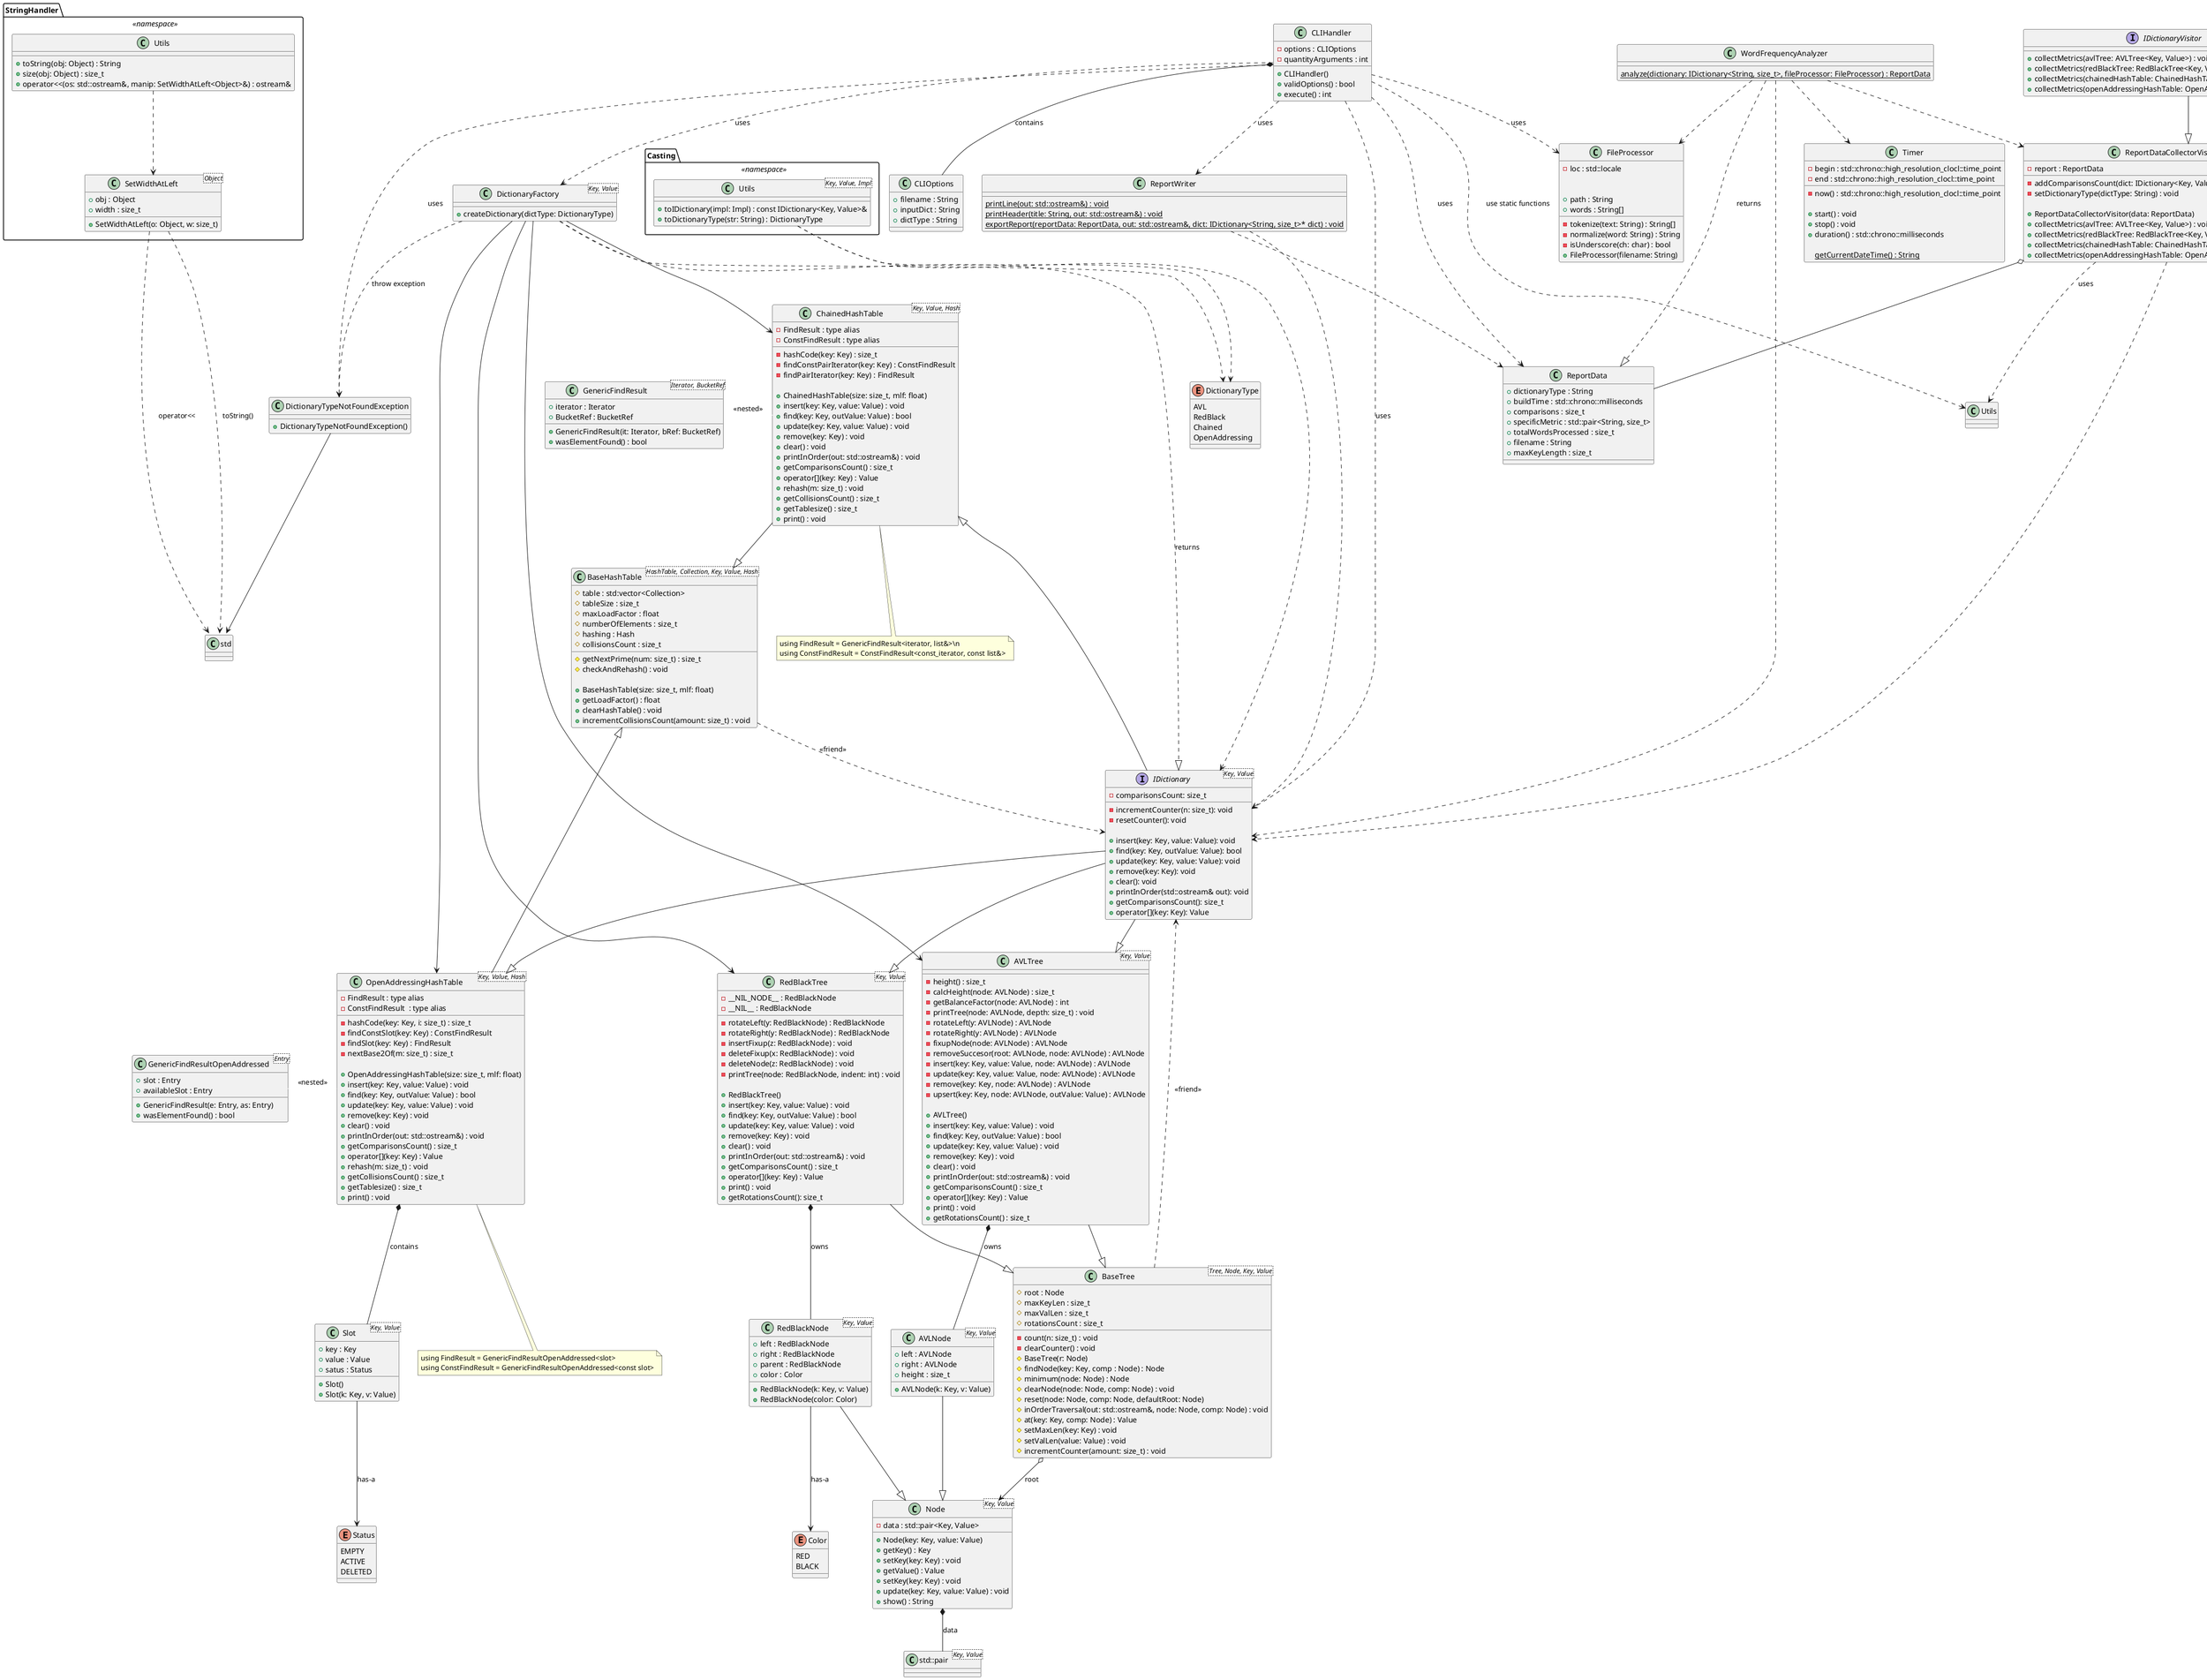 @startuml Count Of Words Design Project

interface IDictionary<Key, Value> {
    - comparisonsCount: size_t

    - incrementCounter(n: size_t): void
    - resetCounter(): void

    + insert(key: Key, value: Value): void
    + find(key: Key, outValue: Value): bool
    + update(key: Key, value: Value): void
    + remove(key: Key): void
    + clear(): void
    + printInOrder(std::ostream& out): void
    + getComparisonsCount(): size_t
    + operator[](key: Key): Value
}

class std::runtime_error

class KeyAlreadyExistsException {
    + KeyAlreadyExistsException()
}
class KeyNotFoundException {
    + KeyNotFoundException()
}

class BaseHashTable<HashTable, Collection, Key, Value, Hash> {
    # table : std:vector<Collection>
    # tableSize : size_t
    # maxLoadFactor : float
    # numberOfElements : size_t
    # hashing : Hash
    # collisionsCount : size_t

    # getNextPrime(num: size_t) : size_t
    # checkAndRehash() : void

    + BaseHashTable(size: size_t, mlf: float)
    + getLoadFactor() : float
    + clearHashTable() : void
    + incrementCollisionsCount(amount: size_t) : void
}

class ChainedHashTable<Key, Value, Hash> {
    - FindResult : type alias
    - ConstFindResult : type alias

    - hashCode(key: Key) : size_t
    - findConstPairIterator(key: Key) : ConstFindResult
    - findPairIterator(key: Key) : FindResult

    + ChainedHashTable(size: size_t, mlf: float)
    + insert(key: Key, value: Value) : void
    + find(key: Key, outValue: Value) : bool
    + update(key: Key, value: Value) : void
    + remove(key: Key) : void
    + clear() : void
    + printInOrder(out: std::ostream&) : void
    + getComparisonsCount() : size_t
    + operator[](key: Key) : Value
    + rehash(m: size_t) : void
    + getCollisionsCount() : size_t
    + getTablesize() : size_t
    + print() : void
}

enum Status {
    EMPTY
    ACTIVE
    DELETED
}

enum DictionaryType {
    AVL
    RedBlack
    Chained
    OpenAddressing
}

class Slot<Key, Value> {
    + key : Key
    + value : Value
    + satus : Status
    
    + Slot()
    + Slot(k: Key, v: Value)
}

class GenericFindResult<Iterator, BucketRef> {
    + iterator : Iterator
    + BucketRef : BucketRef
    + GenericFindResult(it: Iterator, bRef: BucketRef)
    + wasElementFound() : bool
}

class OpenAddressingHashTable<Key, Value, Hash> {
    - FindResult : type alias
    - ConstFindResult  : type alias

    - hashCode(key: Key, i: size_t) : size_t
    - findConstSlot(key: Key) : ConstFindResult
    - findSlot(key: Key) : FindResult
    - nextBase2Of(m: size_t) : size_t

    + OpenAddressingHashTable(size: size_t, mlf: float)
    + insert(key: Key, value: Value) : void
    + find(key: Key, outValue: Value) : bool
    + update(key: Key, value: Value) : void
    + remove(key: Key) : void
    + clear() : void
    + printInOrder(out: std::ostream&) : void
    + getComparisonsCount() : size_t
    + operator[](key: Key) : Value
    + rehash(m: size_t) : void
    + getCollisionsCount() : size_t
    + getTablesize() : size_t
    + print() : void
}

class GenericFindResultOpenAddressed<Entry> {
    + slot : Entry
    + availableSlot : Entry

    + GenericFindResult(e: Entry, as: Entry)
    + wasElementFound() : bool
}

class Node<Key, Value> {
    - data : std::pair<Key, Value>

    + Node(key: Key, value: Value)
    + getKey() : Key
    + setKey(key: Key) : void
    + getValue() : Value
    + setKey(key: Key) : void
    + update(key: Key, value: Value) : void
    + show() : String
}

class BaseTree<Tree, Node, Key, Value> {
    - count(n: size_t) : void
    - clearCounter() : void

    # root : Node
    # maxKeyLen : size_t
    # maxValLen : size_t
    # rotationsCount : size_t

    # BaseTree(r: Node)
    # findNode(key: Key, comp : Node) : Node
    # minimum(node: Node) : Node
    # clearNode(node: Node, comp: Node) : void
    # reset(node: Node, comp: Node, defaultRoot: Node)
    # inOrderTraversal(out: std::ostream&, node: Node, comp: Node) : void
    # at(key: Key, comp: Node) : Value
    # setMaxLen(key: Key) : void
    # setValLen(value: Value) : void
    # incrementCounter(amount: size_t) : void
}

class AVLNode<Key, Value> {
    + left : AVLNode
    + right : AVLNode
    + height : size_t

    + AVLNode(k: Key, v: Value)
}

class AVLTree<Key, Value> {
    - height() : size_t
    - calcHeight(node: AVLNode) : size_t
    - getBalanceFactor(node: AVLNode) : int
    - printTree(node: AVLNode, depth: size_t) : void
    - rotateLeft(y: AVLNode) : AVLNode
    - rotateRight(y: AVLNode) : AVLNode
    - fixupNode(node: AVLNode) : AVLNode
    - removeSuccesor(root: AVLNode, node: AVLNode) : AVLNode
    - insert(key: Key, value: Value, node: AVLNode) : AVLNode
    - update(key: Key, value: Value, node: AVLNode) : AVLNode
    - remove(key: Key, node: AVLNode) : AVLNode
    - upsert(key: Key, node: AVLNode, outValue: Value) : AVLNode

    + AVLTree()
    + insert(key: Key, value: Value) : void
    + find(key: Key, outValue: Value) : bool
    + update(key: Key, value: Value) : void
    + remove(key: Key) : void
    + clear() : void
    + printInOrder(out: std::ostream&) : void
    + getComparisonsCount() : size_t
    + operator[](key: Key) : Value
    + print() : void
    + getRotationsCount() : size_t
}

enum Color {
    RED
    BLACK
}

class RedBlackNode<Key, Value> {
    + left : RedBlackNode
    + right : RedBlackNode
    + parent : RedBlackNode
    + color : Color
    
    + RedBlackNode(k: Key, v: Value)
    + RedBlackNode(color: Color)
}

class RedBlackTree<Key, Value> {
    - __NIL_NODE__ : RedBlackNode
    - __NIL__ : RedBlackNode

    - rotateLeft(y: RedBlackNode) : RedBlackNode
    - rotateRight(y: RedBlackNode) : RedBlackNode
    - insertFixup(z: RedBlackNode) : void
    - deleteFixup(x: RedBlackNode) : void
    - deleteNode(z: RedBlackNode) : void
    - printTree(node: RedBlackNode, indent: int) : void

    + RedBlackTree()
    + insert(key: Key, value: Value) : void
    + find(key: Key, outValue: Value) : bool
    + update(key: Key, value: Value) : void
    + remove(key: Key) : void
    + clear() : void
    + printInOrder(out: std::ostream&) : void
    + getComparisonsCount() : size_t
    + operator[](key: Key) : Value
    + print() : void
    + getRotationsCount(): size_t
}

package StringHandler <<namespace>> {
    class SetWidthAtLeft<Object> {
        + obj : Object
        + width : size_t
        + SetWidthAtLeft(o: Object, w: size_t)
    }

    class Utils {
        + toString(obj: Object) : String
        + size(obj: Object) : size_t
        + operator<<(os: std::ostream&, manip: SetWidthAtLeft<Object>&) : ostream&
    }

    Utils ..> SetWidthAtLeft
}

class CLIOptions {
    + filename : String
    + inputDict : String
    + dictType : String
}

class CLIHandler {
    - options : CLIOptions
    - quantityArguments : int

    + CLIHandler()
    + validOptions() : bool
    + execute() : int
}

class FileProcessor {
    - loc : std::locale
    
    - tokenize(text: String) : String[]
    - normalize(word: String) : String
    - isUnderscore(ch: char) : bool

    + path : String
    + words : String[]

    + FileProcessor(filename: String)
}

class DictionaryTypeNotFoundException {
    + DictionaryTypeNotFoundException()
}

class DictionaryFactory<Key, Value> {
    + createDictionary(dictType: DictionaryType)
}

class ReportData {
    + dictionaryType : String
    + buildTime : std::chrono::milliseconds
    + comparisons : size_t
    + specificMetric : std::pair<String, size_t>
    + totalWordsProcessed : size_t
    + filename : String
    + maxKeyLength : size_t
}

class WordFrequencyAnalyzer {
    {static} analyze(dictionary: IDictionary<String, size_t>, fileProcessor: FileProcessor) : ReportData
}

class Timer {
    - begin : std::chrono::high_resolution_clocl::time_point
    - end : std::chrono::high_resolution_clocl::time_point

    - now() : std::chrono::high_resolution_clocl::time_point

    + start() : void
    + stop() : void
    + duration() : std::chrono::milliseconds
    
    {static} getCurrentDateTime() : String
}

class ReportDataCollectorVisitor<Key, Value, Hash> {
    - report : ReportData

    - addComparisonsCount(dict: IDictionary<Key, Value>) : void
    - setDictionaryType(dictType: String) : void

    + ReportDataCollectorVisitor(data: ReportData)
    + collectMetrics(avlTree: AVLTree<Key, Value>) : void
    + collectMetrics(redBlackTree: RedBlackTree<Key, Value>) : void
    + collectMetrics(chainedHashTable: ChainedHashTable<Key, Value, Hash>) : void
    + collectMetrics(openAddressingHashTable: OpenAddressingHashTable<Key, Value>) : void
}

interface IDictionaryVisitor<Key, Value, Hash> {
    + collectMetrics(avlTree: AVLTree<Key, Value>) : void
    + collectMetrics(redBlackTree: RedBlackTree<Key, Value>) : void
    + collectMetrics(chainedHashTable: ChainedHashTable<Key, Value, Hash>) : void
    + collectMetrics(openAddressingHashTable: OpenAddressingHashTable<Key, Value>) : void
}

class ReportWriter {
    {static} printLine(out: std::ostream&) : void
    {static} printHeader(title: String, out: std::ostream&) : void
    {static} exportReport(reportData: ReportData, out: std::ostream&, dict: IDictionary<String, size_t>* dict) : void
}

class Locale {
    - lang : String

    + getLang : String
}

class LocaleNotFoundException {
    + LocaleNotFoundException()
}

package Casting <<namespace>> {
    class Utils<Key, Value, Impl> {
        + toIDictionary(impl: Impl) : const IDictionary<Key, Value>&
        + toDictionaryType(str: String) : DictionaryType
    }

    Utils ..> IDictionary
    Utils ..> DictionaryType
}

class std::pair<Key, Value>

GenericFindResult -[#hidden]> ChainedHashTable : <<nested>>
GenericFindResultOpenAddressed -[#hidden]> OpenAddressingHashTable : <<nested>>

note right of ChainedHashTable::GenericFindResult
    Nested helper struct used for search results
end note

note bottom of ChainedHashTable
    using FindResult = GenericFindResult<iterator, list&>\n
    using ConstFindResult = ConstFindResult<const_iterator, const list&>
end note

note right of OpenAddressingHashTable::GenericFindResultOpenAddressed
    Nested helper struct used for search results
end note

note bottom of OpenAddressingHashTable
    using FindResult = GenericFindResultOpenAddressed<slot>
    using ConstFindResult = GenericFindResultOpenAddressed<const slot>
end note

IDictionary --|> ChainedHashTable
ChainedHashTable --|> BaseHashTable

IDictionary --|> OpenAddressingHashTable
OpenAddressingHashTable --|> BaseHashTable

IDictionary --|> AVLTree
AVLTree --|> BaseTree

IDictionary --|> RedBlackTree
RedBlackTree --|> BaseTree

KeyAlreadyExistsException --|> std::runtime_error
KeyNotFoundException --|> std::runtime_error

BaseTree ..> IDictionary : <<friend>>
BaseHashTable ..> IDictionary : <<friend>>

Slot --> Status : has-a
RedBlackNode --> Color : has-a

Node *-- std::pair : data
BaseTree o--> Node : root
AVLNode --|> Node
RedBlackNode --|> Node

AVLTree *-- AVLNode : owns
RedBlackTree *-- RedBlackNode : owns

SetWidthAtLeft ..> std::ostream : operator<<
SetWidthAtLeft ...> std::string : toString()

OpenAddressingHashTable *-- Slot : contains

CLIHandler *-- CLIOptions : contains
CLIHandler ..> Utils : use static functions
CLIHandler ..> FileProcessor : uses
CLIHandler ..> IDictionary : uses
CLIHandler ..> DictionaryTypeNotFoundException : uses
CLIHandler ..> DictionaryFactory : uses
CLIHandler ..> ReportData : uses
CLIHandler ..> ReportWriter : uses

DictionaryFactory ..|> IDictionary : returns
DictionaryFactory --> AVLTree
DictionaryFactory --> RedBlackTree
DictionaryFactory --> ChainedHashTable
DictionaryFactory --> OpenAddressingHashTable
DictionaryFactory ..> DictionaryType
DictionaryFactory ..> DictionaryTypeNotFoundException : throw exception

DictionaryTypeNotFoundException --> std::out_of_range

WordFrequencyAnalyzer ..|> ReportData : returns
WordFrequencyAnalyzer ..> IDictionary
WordFrequencyAnalyzer ..> FileProcessor
WordFrequencyAnalyzer ..> Timer
WordFrequencyAnalyzer ..> ReportDataCollectorVisitor

IDictionaryVisitor --|> ReportDataCollectorVisitor
ReportDataCollectorVisitor o-- ReportData
ReportDataCollectorVisitor ..> IDictionary
ReportDataCollectorVisitor ..> Utils : uses

ReportWriter ..> ReportData
ReportWriter ..> IDictionary

Locale  ..> LocaleNotFoundException : throw exception

LocaleNotFoundException --> std::runtime_error

@enduml